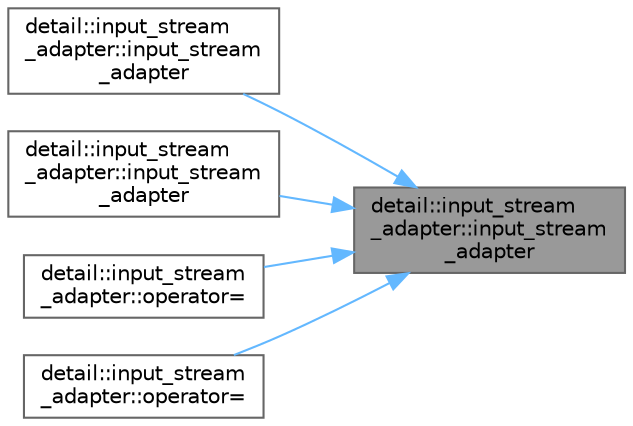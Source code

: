 digraph "detail::input_stream_adapter::input_stream_adapter"
{
 // LATEX_PDF_SIZE
  bgcolor="transparent";
  edge [fontname=Helvetica,fontsize=10,labelfontname=Helvetica,labelfontsize=10];
  node [fontname=Helvetica,fontsize=10,shape=box,height=0.2,width=0.4];
  rankdir="RL";
  Node1 [id="Node000001",label="detail::input_stream\l_adapter::input_stream\l_adapter",height=0.2,width=0.4,color="gray40", fillcolor="grey60", style="filled", fontcolor="black",tooltip=" "];
  Node1 -> Node2 [id="edge1_Node000001_Node000002",dir="back",color="steelblue1",style="solid",tooltip=" "];
  Node2 [id="Node000002",label="detail::input_stream\l_adapter::input_stream\l_adapter",height=0.2,width=0.4,color="grey40", fillcolor="white", style="filled",URL="$classdetail_1_1input__stream__adapter.html#a7b698294f93654dd480578a8a6e4028a",tooltip=" "];
  Node1 -> Node3 [id="edge2_Node000001_Node000003",dir="back",color="steelblue1",style="solid",tooltip=" "];
  Node3 [id="Node000003",label="detail::input_stream\l_adapter::input_stream\l_adapter",height=0.2,width=0.4,color="grey40", fillcolor="white", style="filled",URL="$classdetail_1_1input__stream__adapter.html#a3176362cd962c1e530abe0a8e82b765b",tooltip=" "];
  Node1 -> Node4 [id="edge3_Node000001_Node000004",dir="back",color="steelblue1",style="solid",tooltip=" "];
  Node4 [id="Node000004",label="detail::input_stream\l_adapter::operator=",height=0.2,width=0.4,color="grey40", fillcolor="white", style="filled",URL="$classdetail_1_1input__stream__adapter.html#a08289400b7eb4700fbaa1281b5f4f0e8",tooltip=" "];
  Node1 -> Node5 [id="edge4_Node000001_Node000005",dir="back",color="steelblue1",style="solid",tooltip=" "];
  Node5 [id="Node000005",label="detail::input_stream\l_adapter::operator=",height=0.2,width=0.4,color="grey40", fillcolor="white", style="filled",URL="$classdetail_1_1input__stream__adapter.html#ac3b8c933b96a8386034a57b6fb075e3b",tooltip=" "];
}
